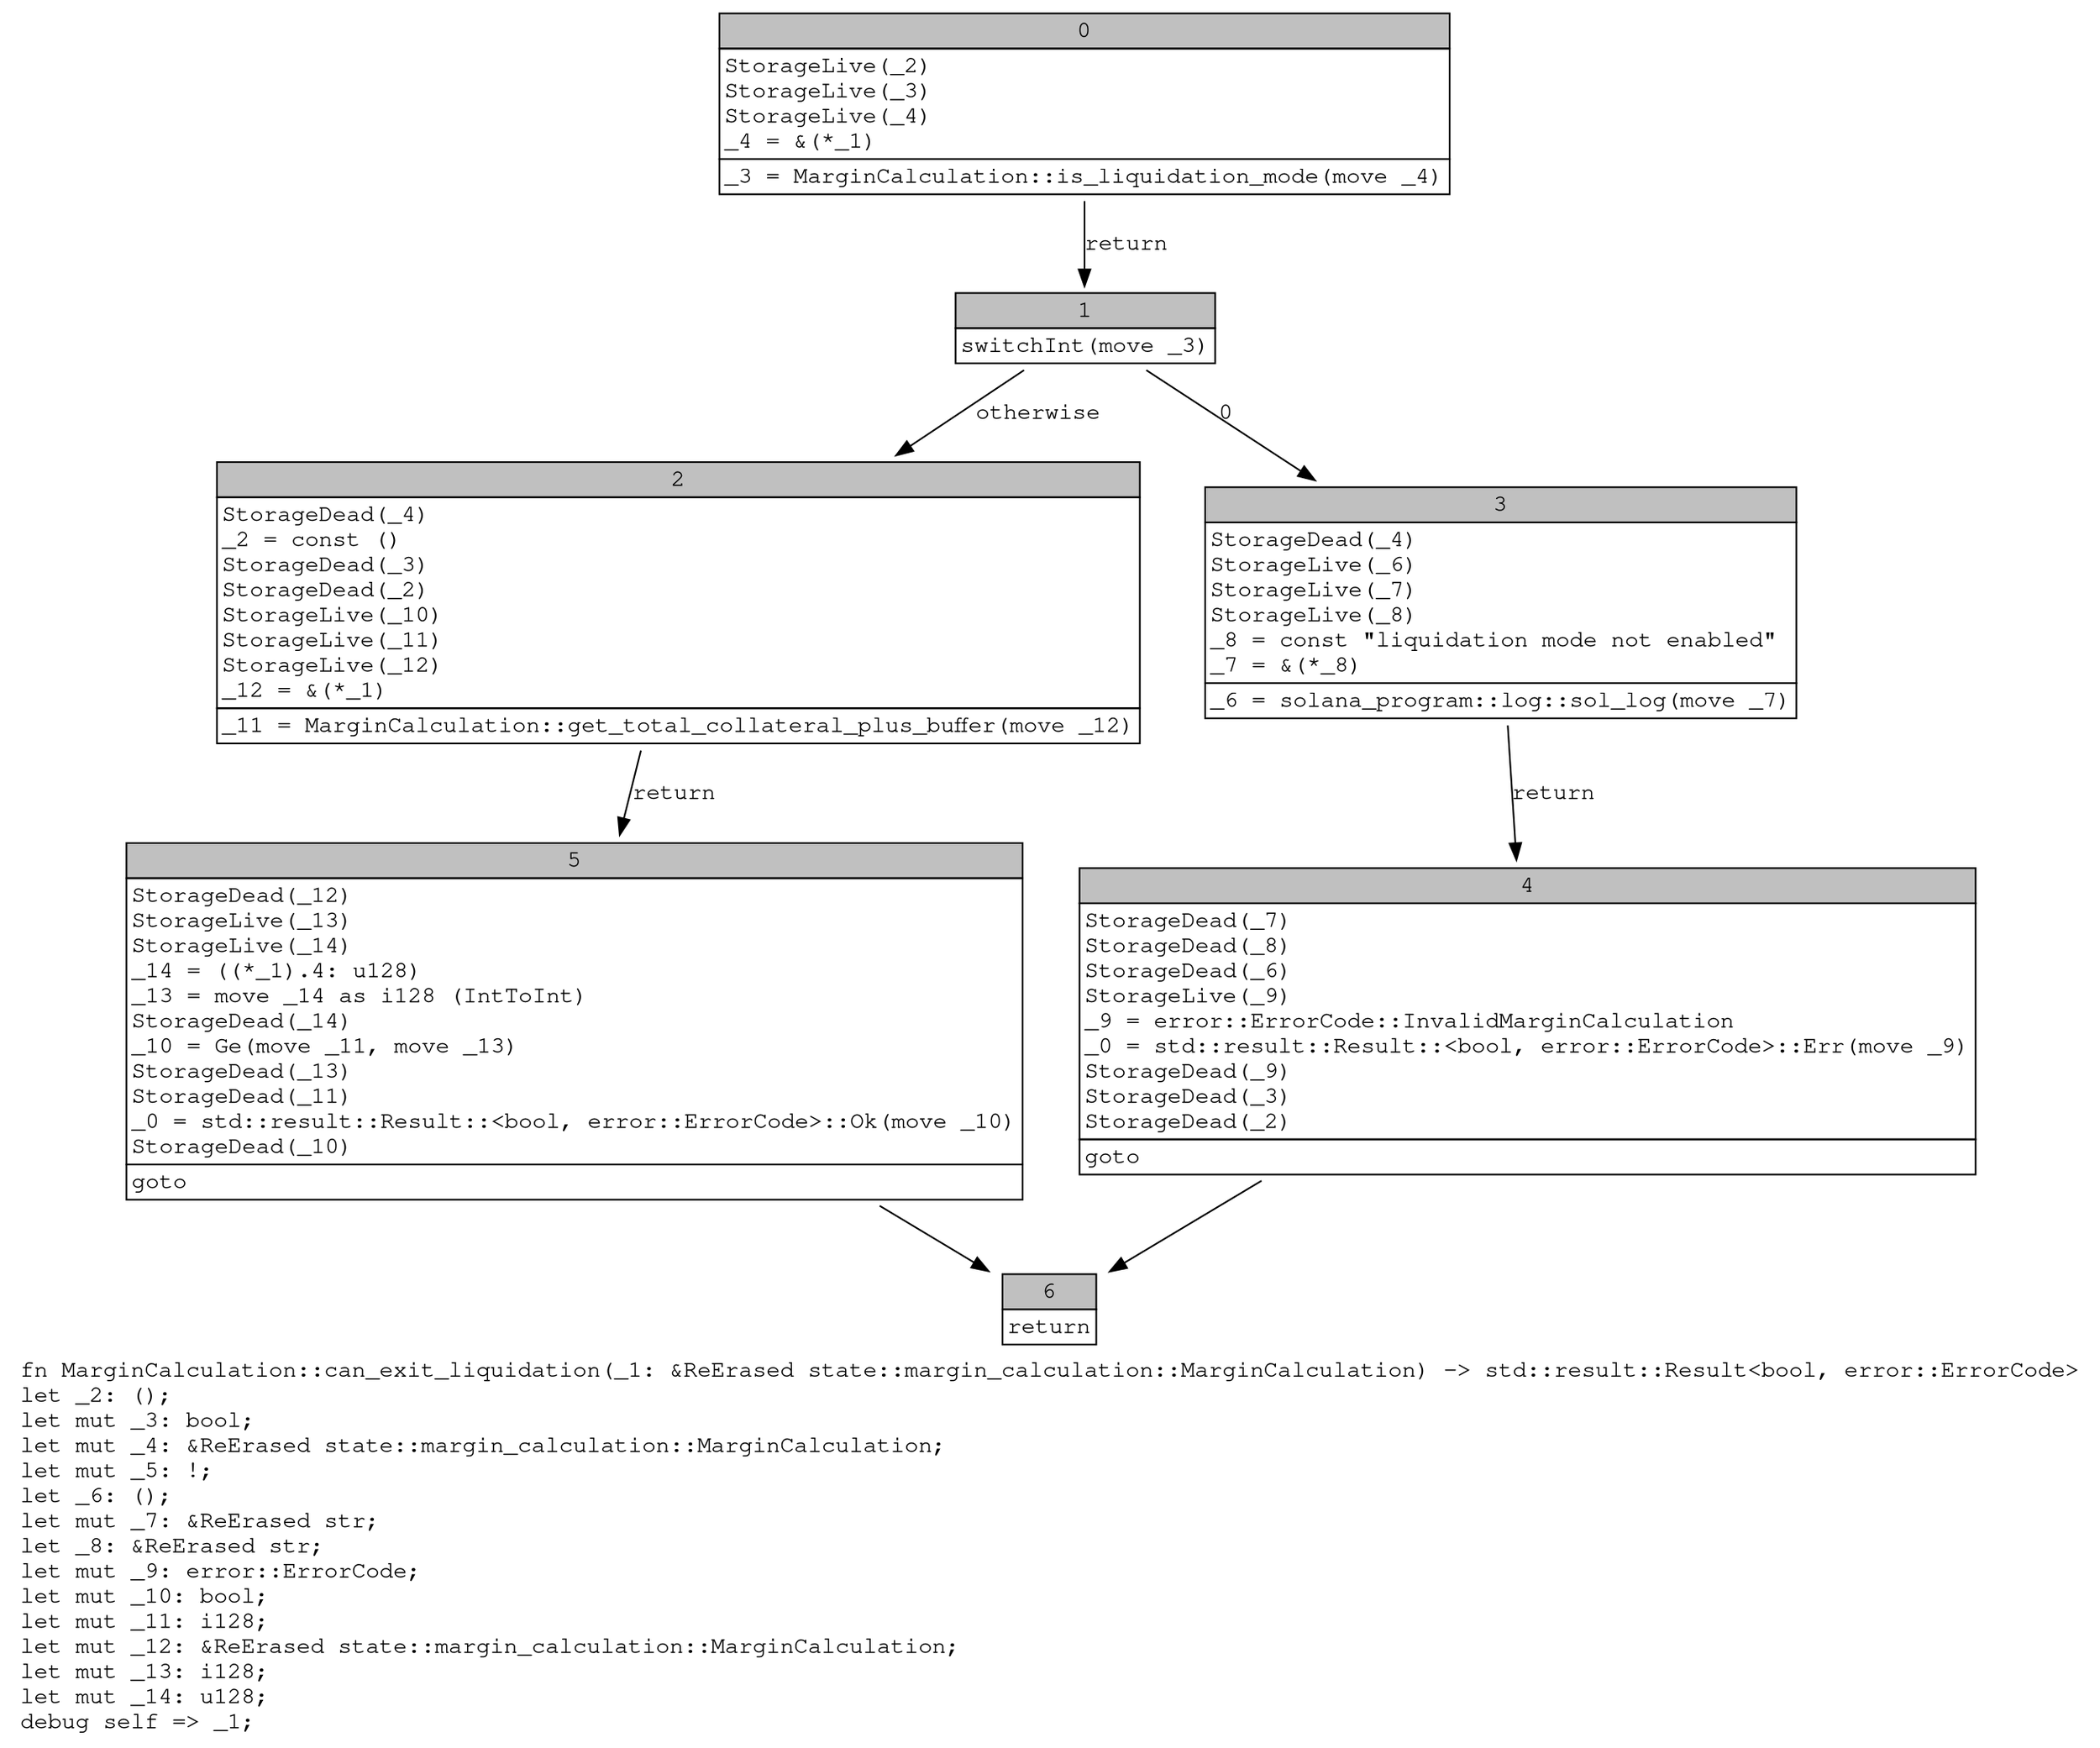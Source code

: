 digraph Mir_0_3455 {
    graph [fontname="Courier, monospace"];
    node [fontname="Courier, monospace"];
    edge [fontname="Courier, monospace"];
    label=<fn MarginCalculation::can_exit_liquidation(_1: &amp;ReErased state::margin_calculation::MarginCalculation) -&gt; std::result::Result&lt;bool, error::ErrorCode&gt;<br align="left"/>let _2: ();<br align="left"/>let mut _3: bool;<br align="left"/>let mut _4: &amp;ReErased state::margin_calculation::MarginCalculation;<br align="left"/>let mut _5: !;<br align="left"/>let _6: ();<br align="left"/>let mut _7: &amp;ReErased str;<br align="left"/>let _8: &amp;ReErased str;<br align="left"/>let mut _9: error::ErrorCode;<br align="left"/>let mut _10: bool;<br align="left"/>let mut _11: i128;<br align="left"/>let mut _12: &amp;ReErased state::margin_calculation::MarginCalculation;<br align="left"/>let mut _13: i128;<br align="left"/>let mut _14: u128;<br align="left"/>debug self =&gt; _1;<br align="left"/>>;
    bb0__0_3455 [shape="none", label=<<table border="0" cellborder="1" cellspacing="0"><tr><td bgcolor="gray" align="center" colspan="1">0</td></tr><tr><td align="left" balign="left">StorageLive(_2)<br/>StorageLive(_3)<br/>StorageLive(_4)<br/>_4 = &amp;(*_1)<br/></td></tr><tr><td align="left">_3 = MarginCalculation::is_liquidation_mode(move _4)</td></tr></table>>];
    bb1__0_3455 [shape="none", label=<<table border="0" cellborder="1" cellspacing="0"><tr><td bgcolor="gray" align="center" colspan="1">1</td></tr><tr><td align="left">switchInt(move _3)</td></tr></table>>];
    bb2__0_3455 [shape="none", label=<<table border="0" cellborder="1" cellspacing="0"><tr><td bgcolor="gray" align="center" colspan="1">2</td></tr><tr><td align="left" balign="left">StorageDead(_4)<br/>_2 = const ()<br/>StorageDead(_3)<br/>StorageDead(_2)<br/>StorageLive(_10)<br/>StorageLive(_11)<br/>StorageLive(_12)<br/>_12 = &amp;(*_1)<br/></td></tr><tr><td align="left">_11 = MarginCalculation::get_total_collateral_plus_buffer(move _12)</td></tr></table>>];
    bb3__0_3455 [shape="none", label=<<table border="0" cellborder="1" cellspacing="0"><tr><td bgcolor="gray" align="center" colspan="1">3</td></tr><tr><td align="left" balign="left">StorageDead(_4)<br/>StorageLive(_6)<br/>StorageLive(_7)<br/>StorageLive(_8)<br/>_8 = const &quot;liquidation mode not enabled&quot;<br/>_7 = &amp;(*_8)<br/></td></tr><tr><td align="left">_6 = solana_program::log::sol_log(move _7)</td></tr></table>>];
    bb4__0_3455 [shape="none", label=<<table border="0" cellborder="1" cellspacing="0"><tr><td bgcolor="gray" align="center" colspan="1">4</td></tr><tr><td align="left" balign="left">StorageDead(_7)<br/>StorageDead(_8)<br/>StorageDead(_6)<br/>StorageLive(_9)<br/>_9 = error::ErrorCode::InvalidMarginCalculation<br/>_0 = std::result::Result::&lt;bool, error::ErrorCode&gt;::Err(move _9)<br/>StorageDead(_9)<br/>StorageDead(_3)<br/>StorageDead(_2)<br/></td></tr><tr><td align="left">goto</td></tr></table>>];
    bb5__0_3455 [shape="none", label=<<table border="0" cellborder="1" cellspacing="0"><tr><td bgcolor="gray" align="center" colspan="1">5</td></tr><tr><td align="left" balign="left">StorageDead(_12)<br/>StorageLive(_13)<br/>StorageLive(_14)<br/>_14 = ((*_1).4: u128)<br/>_13 = move _14 as i128 (IntToInt)<br/>StorageDead(_14)<br/>_10 = Ge(move _11, move _13)<br/>StorageDead(_13)<br/>StorageDead(_11)<br/>_0 = std::result::Result::&lt;bool, error::ErrorCode&gt;::Ok(move _10)<br/>StorageDead(_10)<br/></td></tr><tr><td align="left">goto</td></tr></table>>];
    bb6__0_3455 [shape="none", label=<<table border="0" cellborder="1" cellspacing="0"><tr><td bgcolor="gray" align="center" colspan="1">6</td></tr><tr><td align="left">return</td></tr></table>>];
    bb0__0_3455 -> bb1__0_3455 [label="return"];
    bb1__0_3455 -> bb3__0_3455 [label="0"];
    bb1__0_3455 -> bb2__0_3455 [label="otherwise"];
    bb2__0_3455 -> bb5__0_3455 [label="return"];
    bb3__0_3455 -> bb4__0_3455 [label="return"];
    bb4__0_3455 -> bb6__0_3455 [label=""];
    bb5__0_3455 -> bb6__0_3455 [label=""];
}
